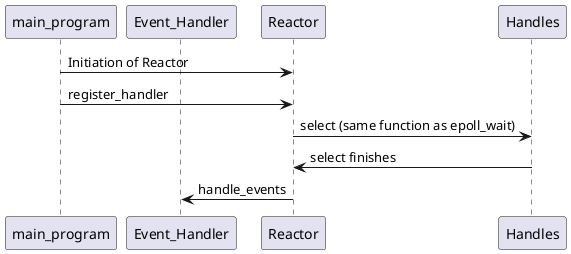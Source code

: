 @startuml Reactor
participant main_program
participant Event_Handler
participant Reactor
participant Handles
main_program -> Reactor: Initiation of Reactor
main_program -> Reactor: register_handler
Reactor -> Handles: select (same function as epoll_wait)
Handles -> Reactor: select finishes
Reactor -> Event_Handler: handle_events
@enduml